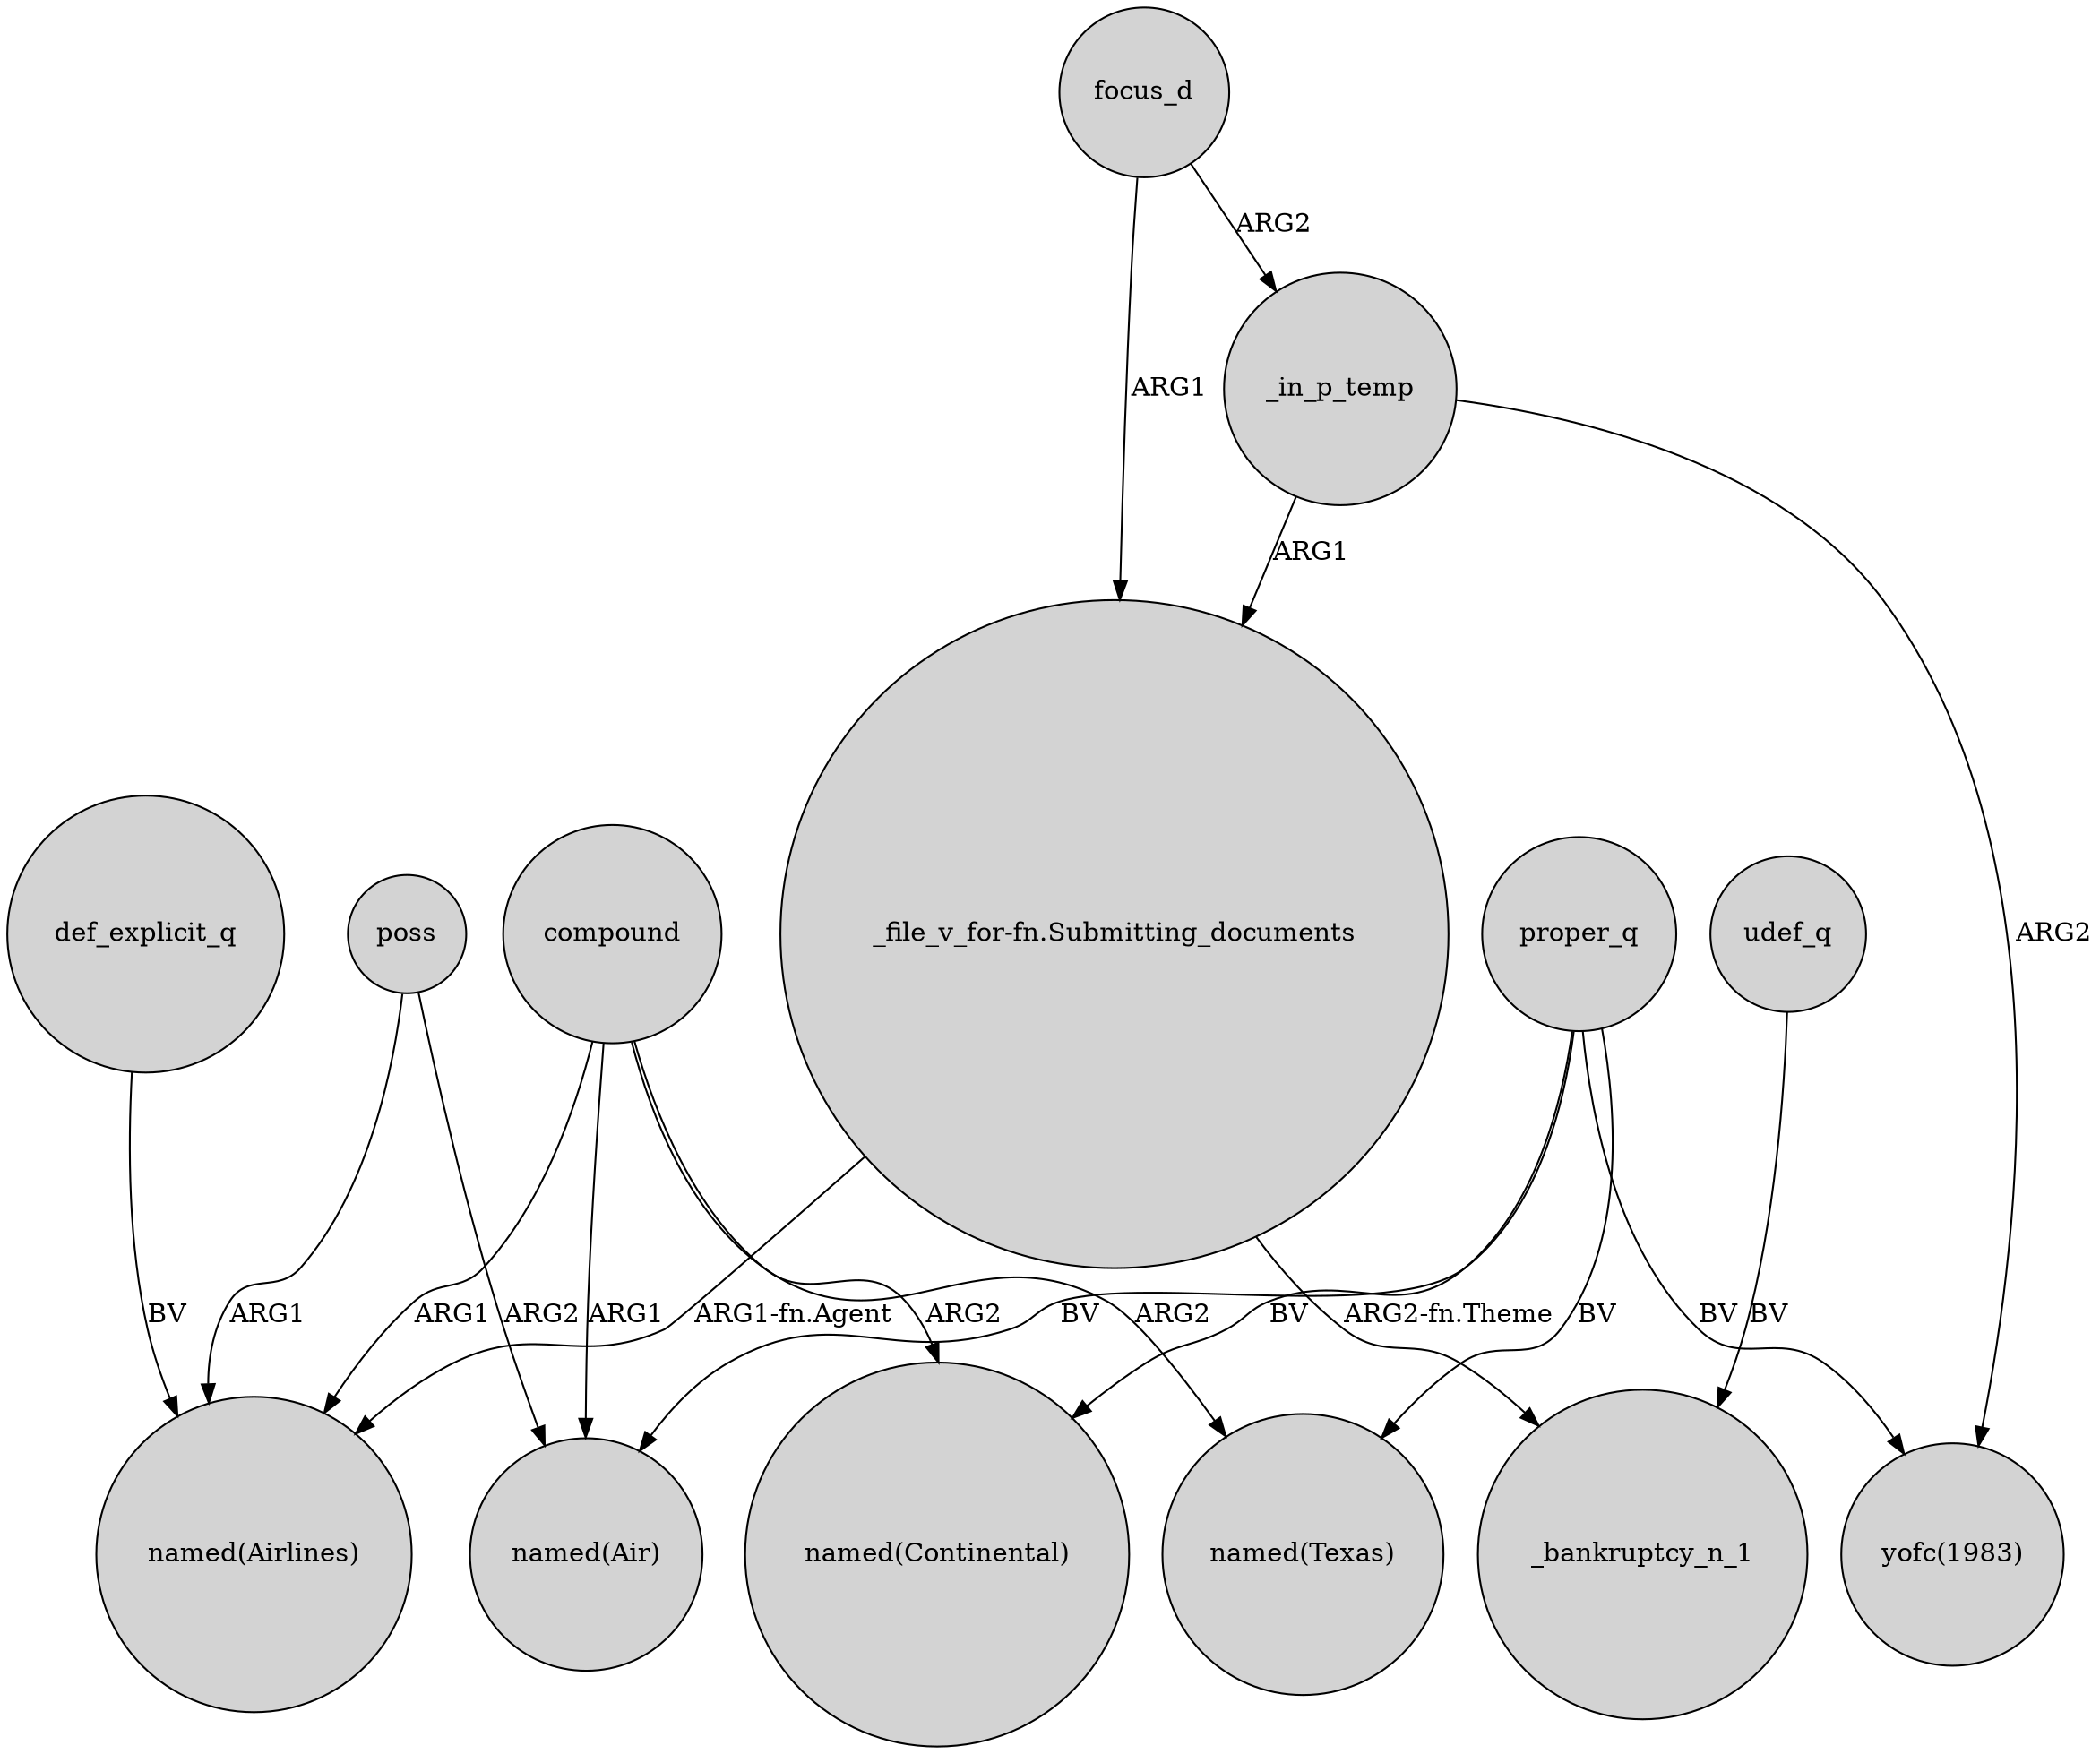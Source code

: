digraph {
	node [shape=circle style=filled]
	def_explicit_q -> "named(Airlines)" [label=BV]
	poss -> "named(Airlines)" [label=ARG1]
	"_file_v_for-fn.Submitting_documents" -> _bankruptcy_n_1 [label="ARG2-fn.Theme"]
	_in_p_temp -> "_file_v_for-fn.Submitting_documents" [label=ARG1]
	compound -> "named(Texas)" [label=ARG2]
	focus_d -> _in_p_temp [label=ARG2]
	compound -> "named(Airlines)" [label=ARG1]
	udef_q -> _bankruptcy_n_1 [label=BV]
	proper_q -> "yofc(1983)" [label=BV]
	compound -> "named(Air)" [label=ARG1]
	compound -> "named(Continental)" [label=ARG2]
	poss -> "named(Air)" [label=ARG2]
	proper_q -> "named(Continental)" [label=BV]
	"_file_v_for-fn.Submitting_documents" -> "named(Airlines)" [label="ARG1-fn.Agent"]
	_in_p_temp -> "yofc(1983)" [label=ARG2]
	proper_q -> "named(Air)" [label=BV]
	focus_d -> "_file_v_for-fn.Submitting_documents" [label=ARG1]
	proper_q -> "named(Texas)" [label=BV]
}
